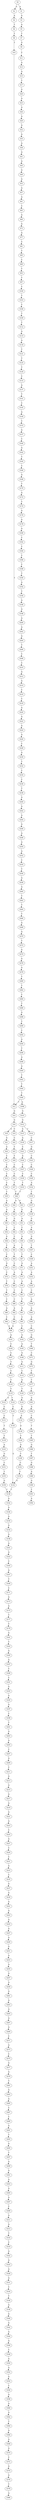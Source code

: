 strict digraph  {
	S0 -> S1 [ label = A ];
	S0 -> S2 [ label = A ];
	S1 -> S3 [ label = G ];
	S2 -> S4 [ label = A ];
	S3 -> S5 [ label = A ];
	S4 -> S6 [ label = T ];
	S5 -> S7 [ label = T ];
	S6 -> S8 [ label = T ];
	S7 -> S9 [ label = G ];
	S8 -> S10 [ label = T ];
	S9 -> S11 [ label = C ];
	S10 -> S12 [ label = T ];
	S11 -> S13 [ label = G ];
	S12 -> S14 [ label = G ];
	S13 -> S15 [ label = G ];
	S14 -> S16 [ label = G ];
	S15 -> S17 [ label = T ];
	S16 -> S18 [ label = A ];
	S16 -> S19 [ label = C ];
	S17 -> S20 [ label = G ];
	S18 -> S21 [ label = G ];
	S19 -> S22 [ label = C ];
	S20 -> S23 [ label = A ];
	S21 -> S24 [ label = A ];
	S22 -> S25 [ label = T ];
	S23 -> S26 [ label = G ];
	S24 -> S27 [ label = C ];
	S25 -> S28 [ label = T ];
	S26 -> S29 [ label = A ];
	S27 -> S30 [ label = C ];
	S28 -> S31 [ label = C ];
	S29 -> S32 [ label = G ];
	S30 -> S33 [ label = C ];
	S31 -> S34 [ label = C ];
	S32 -> S35 [ label = A ];
	S33 -> S36 [ label = C ];
	S34 -> S37 [ label = T ];
	S35 -> S38 [ label = A ];
	S36 -> S39 [ label = T ];
	S37 -> S40 [ label = T ];
	S38 -> S41 [ label = G ];
	S39 -> S42 [ label = A ];
	S40 -> S43 [ label = G ];
	S40 -> S44 [ label = A ];
	S41 -> S45 [ label = A ];
	S42 -> S46 [ label = G ];
	S43 -> S47 [ label = G ];
	S44 -> S48 [ label = A ];
	S45 -> S49 [ label = G ];
	S46 -> S50 [ label = G ];
	S47 -> S51 [ label = A ];
	S48 -> S52 [ label = G ];
	S49 -> S53 [ label = A ];
	S50 -> S54 [ label = C ];
	S51 -> S55 [ label = C ];
	S52 -> S56 [ label = C ];
	S53 -> S57 [ label = A ];
	S54 -> S58 [ label = G ];
	S55 -> S59 [ label = A ];
	S56 -> S60 [ label = C ];
	S57 -> S61 [ label = A ];
	S58 -> S62 [ label = T ];
	S59 -> S63 [ label = T ];
	S60 -> S64 [ label = A ];
	S61 -> S65 [ label = C ];
	S62 -> S66 [ label = C ];
	S63 -> S67 [ label = T ];
	S64 -> S68 [ label = T ];
	S65 -> S69 [ label = A ];
	S66 -> S70 [ label = G ];
	S67 -> S71 [ label = G ];
	S68 -> S72 [ label = C ];
	S69 -> S73 [ label = A ];
	S70 -> S74 [ label = C ];
	S71 -> S75 [ label = A ];
	S72 -> S76 [ label = A ];
	S73 -> S77 [ label = A ];
	S74 -> S78 [ label = T ];
	S75 -> S79 [ label = A ];
	S76 -> S80 [ label = C ];
	S77 -> S81 [ label = C ];
	S78 -> S82 [ label = T ];
	S79 -> S83 [ label = C ];
	S80 -> S84 [ label = C ];
	S81 -> S85 [ label = T ];
	S82 -> S86 [ label = C ];
	S83 -> S87 [ label = T ];
	S84 -> S88 [ label = C ];
	S85 -> S89 [ label = C ];
	S86 -> S90 [ label = A ];
	S87 -> S91 [ label = G ];
	S88 -> S92 [ label = A ];
	S89 -> S93 [ label = T ];
	S90 -> S94 [ label = C ];
	S91 -> S95 [ label = C ];
	S92 -> S96 [ label = C ];
	S93 -> S97 [ label = T ];
	S94 -> S98 [ label = A ];
	S95 -> S99 [ label = C ];
	S96 -> S98 [ label = A ];
	S97 -> S100 [ label = C ];
	S98 -> S101 [ label = A ];
	S99 -> S102 [ label = G ];
	S100 -> S103 [ label = T ];
	S101 -> S104 [ label = C ];
	S102 -> S105 [ label = A ];
	S103 -> S106 [ label = C ];
	S104 -> S107 [ label = C ];
	S105 -> S108 [ label = G ];
	S106 -> S109 [ label = T ];
	S107 -> S110 [ label = T ];
	S108 -> S111 [ label = G ];
	S109 -> S112 [ label = T ];
	S110 -> S113 [ label = C ];
	S111 -> S114 [ label = C ];
	S112 -> S115 [ label = G ];
	S113 -> S116 [ label = T ];
	S114 -> S117 [ label = A ];
	S115 -> S118 [ label = A ];
	S116 -> S119 [ label = T ];
	S117 -> S120 [ label = T ];
	S118 -> S121 [ label = T ];
	S119 -> S122 [ label = T ];
	S119 -> S123 [ label = A ];
	S120 -> S124 [ label = A ];
	S121 -> S125 [ label = T ];
	S122 -> S126 [ label = C ];
	S123 -> S127 [ label = C ];
	S124 -> S128 [ label = G ];
	S125 -> S129 [ label = T ];
	S126 -> S130 [ label = T ];
	S127 -> S131 [ label = C ];
	S128 -> S132 [ label = A ];
	S129 -> S133 [ label = C ];
	S130 -> S134 [ label = G ];
	S131 -> S135 [ label = T ];
	S132 -> S136 [ label = A ];
	S133 -> S137 [ label = A ];
	S134 -> S138 [ label = T ];
	S135 -> S139 [ label = T ];
	S136 -> S140 [ label = T ];
	S137 -> S141 [ label = T ];
	S138 -> S142 [ label = A ];
	S139 -> S143 [ label = A ];
	S140 -> S144 [ label = G ];
	S141 -> S145 [ label = C ];
	S142 -> S146 [ label = A ];
	S143 -> S147 [ label = G ];
	S144 -> S148 [ label = T ];
	S145 -> S149 [ label = A ];
	S146 -> S150 [ label = A ];
	S147 -> S151 [ label = C ];
	S148 -> S152 [ label = C ];
	S149 -> S153 [ label = C ];
	S150 -> S154 [ label = G ];
	S151 -> S155 [ label = T ];
	S152 -> S156 [ label = T ];
	S153 -> S157 [ label = A ];
	S154 -> S158 [ label = A ];
	S155 -> S159 [ label = G ];
	S156 -> S134 [ label = G ];
	S157 -> S160 [ label = C ];
	S158 -> S161 [ label = A ];
	S159 -> S138 [ label = T ];
	S160 -> S162 [ label = G ];
	S161 -> S163 [ label = G ];
	S162 -> S164 [ label = T ];
	S163 -> S165 [ label = C ];
	S164 -> S166 [ label = C ];
	S165 -> S167 [ label = A ];
	S166 -> S168 [ label = G ];
	S167 -> S169 [ label = T ];
	S168 -> S170 [ label = T ];
	S169 -> S171 [ label = C ];
	S170 -> S172 [ label = A ];
	S171 -> S173 [ label = A ];
	S172 -> S174 [ label = T ];
	S173 -> S175 [ label = G ];
	S174 -> S176 [ label = A ];
	S175 -> S177 [ label = T ];
	S176 -> S178 [ label = A ];
	S177 -> S179 [ label = T ];
	S178 -> S180 [ label = A ];
	S179 -> S181 [ label = G ];
	S180 -> S182 [ label = C ];
	S181 -> S183 [ label = T ];
	S182 -> S184 [ label = C ];
	S183 -> S185 [ label = G ];
	S184 -> S186 [ label = C ];
	S185 -> S187 [ label = A ];
	S186 -> S188 [ label = C ];
	S187 -> S189 [ label = T ];
	S188 -> S190 [ label = T ];
	S189 -> S191 [ label = C ];
	S190 -> S192 [ label = A ];
	S191 -> S193 [ label = G ];
	S192 -> S194 [ label = T ];
	S193 -> S195 [ label = G ];
	S194 -> S196 [ label = A ];
	S195 -> S197 [ label = G ];
	S196 -> S198 [ label = G ];
	S197 -> S199 [ label = C ];
	S198 -> S200 [ label = A ];
	S199 -> S201 [ label = T ];
	S200 -> S202 [ label = A ];
	S201 -> S203 [ label = G ];
	S202 -> S204 [ label = G ];
	S203 -> S205 [ label = A ];
	S204 -> S206 [ label = T ];
	S205 -> S207 [ label = C ];
	S206 -> S208 [ label = C ];
	S207 -> S209 [ label = G ];
	S208 -> S210 [ label = C ];
	S209 -> S211 [ label = C ];
	S210 -> S212 [ label = G ];
	S211 -> S213 [ label = G ];
	S212 -> S214 [ label = A ];
	S213 -> S215 [ label = G ];
	S214 -> S216 [ label = C ];
	S215 -> S217 [ label = A ];
	S216 -> S218 [ label = C ];
	S217 -> S219 [ label = A ];
	S218 -> S220 [ label = A ];
	S219 -> S221 [ label = G ];
	S220 -> S222 [ label = G ];
	S221 -> S223 [ label = A ];
	S222 -> S224 [ label = A ];
	S223 -> S225 [ label = C ];
	S224 -> S226 [ label = G ];
	S225 -> S227 [ label = G ];
	S226 -> S228 [ label = C ];
	S227 -> S229 [ label = C ];
	S228 -> S230 [ label = G ];
	S229 -> S231 [ label = C ];
	S230 -> S232 [ label = T ];
	S231 -> S233 [ label = G ];
	S232 -> S234 [ label = C ];
	S233 -> S235 [ label = C ];
	S234 -> S236 [ label = C ];
	S235 -> S237 [ label = G ];
	S236 -> S238 [ label = T ];
	S237 -> S239 [ label = A ];
	S238 -> S240 [ label = G ];
	S239 -> S241 [ label = A ];
	S240 -> S242 [ label = A ];
	S241 -> S243 [ label = A ];
	S242 -> S244 [ label = A ];
	S243 -> S245 [ label = A ];
	S244 -> S246 [ label = G ];
	S245 -> S247 [ label = A ];
	S246 -> S248 [ label = A ];
	S247 -> S249 [ label = A ];
	S248 -> S250 [ label = G ];
	S249 -> S251 [ label = G ];
	S250 -> S252 [ label = A ];
	S251 -> S253 [ label = A ];
	S252 -> S254 [ label = C ];
	S253 -> S255 [ label = A ];
	S254 -> S256 [ label = T ];
	S255 -> S257 [ label = G ];
	S256 -> S258 [ label = G ];
	S257 -> S259 [ label = A ];
	S258 -> S260 [ label = G ];
	S259 -> S261 [ label = G ];
	S260 -> S262 [ label = T ];
	S261 -> S263 [ label = A ];
	S262 -> S264 [ label = T ];
	S263 -> S265 [ label = G ];
	S264 -> S266 [ label = T ];
	S265 -> S267 [ label = G ];
	S266 -> S268 [ label = G ];
	S267 -> S269 [ label = A ];
	S268 -> S270 [ label = G ];
	S269 -> S271 [ label = C ];
	S270 -> S272 [ label = T ];
	S271 -> S273 [ label = A ];
	S272 -> S274 [ label = A ];
	S273 -> S275 [ label = C ];
	S274 -> S276 [ label = A ];
	S275 -> S277 [ label = G ];
	S276 -> S278 [ label = G ];
	S277 -> S279 [ label = G ];
	S278 -> S280 [ label = T ];
	S279 -> S281 [ label = T ];
	S280 -> S282 [ label = T ];
	S281 -> S283 [ label = G ];
	S282 -> S284 [ label = C ];
	S283 -> S285 [ label = A ];
	S284 -> S286 [ label = T ];
	S285 -> S287 [ label = C ];
	S286 -> S288 [ label = G ];
	S287 -> S289 [ label = C ];
	S288 -> S290 [ label = T ];
	S289 -> S291 [ label = G ];
	S290 -> S292 [ label = C ];
	S291 -> S293 [ label = T ];
	S292 -> S294 [ label = A ];
	S293 -> S295 [ label = G ];
	S294 -> S296 [ label = T ];
	S295 -> S297 [ label = T ];
	S296 -> S298 [ label = G ];
	S297 -> S299 [ label = A ];
	S298 -> S300 [ label = G ];
	S299 -> S301 [ label = G ];
	S300 -> S302 [ label = T ];
	S301 -> S303 [ label = A ];
	S302 -> S304 [ label = T ];
	S303 -> S305 [ label = G ];
	S304 -> S306 [ label = T ];
	S305 -> S307 [ label = A ];
	S306 -> S12 [ label = T ];
	S306 -> S308 [ label = A ];
	S307 -> S309 [ label = C ];
	S308 -> S310 [ label = G ];
	S309 -> S311 [ label = A ];
	S310 -> S312 [ label = G ];
	S311 -> S313 [ label = A ];
	S312 -> S314 [ label = T ];
	S312 -> S315 [ label = A ];
	S313 -> S316 [ label = T ];
	S314 -> S317 [ label = C ];
	S315 -> S318 [ label = A ];
	S316 -> S319 [ label = C ];
	S317 -> S320 [ label = G ];
	S318 -> S321 [ label = C ];
	S319 -> S322 [ label = A ];
	S320 -> S323 [ label = C ];
	S321 -> S324 [ label = A ];
	S322 -> S325 [ label = A ];
	S323 -> S326 [ label = C ];
	S324 -> S327 [ label = C ];
	S325 -> S328 [ label = A ];
	S326 -> S329 [ label = C ];
	S327 -> S330 [ label = C ];
	S328 -> S331 [ label = G ];
	S329 -> S332 [ label = A ];
	S330 -> S333 [ label = T ];
	S331 -> S334 [ label = C ];
	S332 -> S335 [ label = T ];
	S333 -> S40 [ label = T ];
	S334 -> S336 [ label = T ];
	S335 -> S337 [ label = G ];
	S336 -> S338 [ label = G ];
	S337 -> S339 [ label = G ];
	S338 -> S340 [ label = A ];
	S339 -> S341 [ label = G ];
	S340 -> S342 [ label = A ];
	S341 -> S343 [ label = A ];
	S342 -> S344 [ label = A ];
	S343 -> S345 [ label = G ];
	S344 -> S346 [ label = A ];
	S345 -> S347 [ label = T ];
	S346 -> S348 [ label = C ];
	S347 -> S349 [ label = C ];
	S348 -> S350 [ label = A ];
	S349 -> S351 [ label = A ];
	S350 -> S352 [ label = A ];
	S351 -> S353 [ label = A ];
	S352 -> S354 [ label = A ];
	S353 -> S355 [ label = A ];
	S354 -> S356 [ label = C ];
	S355 -> S357 [ label = C ];
	S356 -> S358 [ label = A ];
	S357 -> S359 [ label = A ];
	S358 -> S360 [ label = A ];
	S359 -> S361 [ label = A ];
	S360 -> S362 [ label = G ];
	S361 -> S363 [ label = A ];
	S362 -> S364 [ label = T ];
	S363 -> S365 [ label = C ];
	S364 -> S366 [ label = A ];
	S365 -> S367 [ label = G ];
	S366 -> S368 [ label = A ];
	S367 -> S369 [ label = T ];
	S368 -> S370 [ label = G ];
	S369 -> S371 [ label = C ];
	S370 -> S372 [ label = C ];
	S371 -> S373 [ label = G ];
	S372 -> S374 [ label = G ];
	S373 -> S375 [ label = T ];
	S374 -> S376 [ label = G ];
	S375 -> S377 [ label = T ];
	S376 -> S378 [ label = T ];
	S377 -> S379 [ label = T ];
	S378 -> S380 [ label = A ];
	S379 -> S381 [ label = A ];
	S381 -> S382 [ label = A ];
	S382 -> S383 [ label = C ];
	S383 -> S384 [ label = T ];
	S384 -> S385 [ label = T ];
	S385 -> S386 [ label = G ];
	S386 -> S387 [ label = T ];
	S387 -> S388 [ label = G ];
	S388 -> S389 [ label = A ];
	S389 -> S390 [ label = G ];
	S390 -> S391 [ label = T ];
	S391 -> S392 [ label = A ];
}
